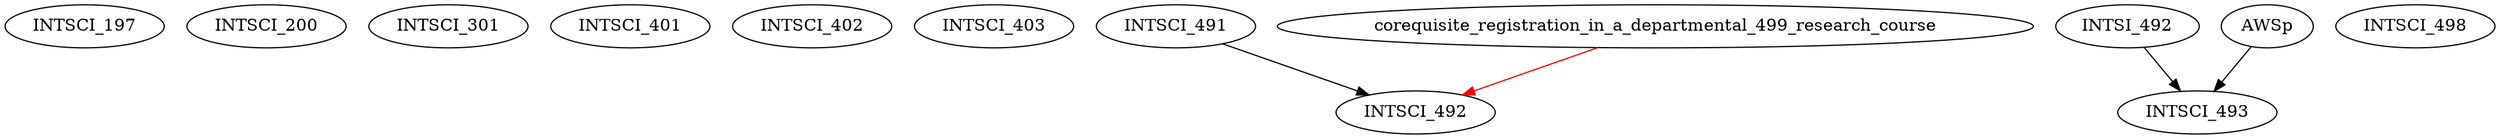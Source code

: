 digraph G {
    INTSCI_197;
    INTSCI_200;
    INTSCI_301;
    INTSCI_401;
    INTSCI_402;
    INTSCI_403;
    INTSCI_491;
    edge [color=black];
    INTSCI_491 -> INTSCI_492;
    edge [color=red];
    corequisite_registration_in_a_departmental_499_research_course -> INTSCI_492;
    edge [color=black];
    INTSI_492 -> INTSCI_493;
    AWSp -> INTSCI_493;
    INTSCI_498;
}
